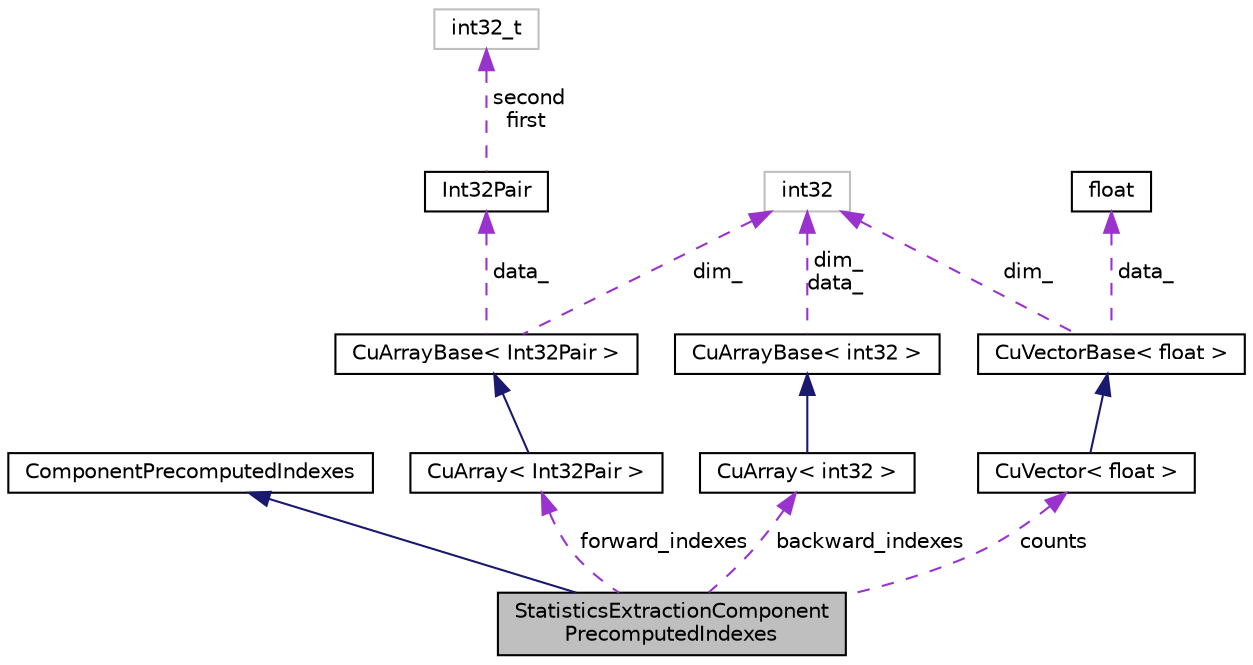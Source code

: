 digraph "StatisticsExtractionComponentPrecomputedIndexes"
{
  edge [fontname="Helvetica",fontsize="10",labelfontname="Helvetica",labelfontsize="10"];
  node [fontname="Helvetica",fontsize="10",shape=record];
  Node2 [label="StatisticsExtractionComponent\lPrecomputedIndexes",height=0.2,width=0.4,color="black", fillcolor="grey75", style="filled", fontcolor="black"];
  Node3 -> Node2 [dir="back",color="midnightblue",fontsize="10",style="solid",fontname="Helvetica"];
  Node3 [label="ComponentPrecomputedIndexes",height=0.2,width=0.4,color="black", fillcolor="white", style="filled",URL="$classkaldi_1_1nnet3_1_1ComponentPrecomputedIndexes.html"];
  Node4 -> Node2 [dir="back",color="darkorchid3",fontsize="10",style="dashed",label=" forward_indexes" ,fontname="Helvetica"];
  Node4 [label="CuArray\< Int32Pair \>",height=0.2,width=0.4,color="black", fillcolor="white", style="filled",URL="$classkaldi_1_1CuArray.html"];
  Node5 -> Node4 [dir="back",color="midnightblue",fontsize="10",style="solid",fontname="Helvetica"];
  Node5 [label="CuArrayBase\< Int32Pair \>",height=0.2,width=0.4,color="black", fillcolor="white", style="filled",URL="$classkaldi_1_1CuArrayBase.html"];
  Node6 -> Node5 [dir="back",color="darkorchid3",fontsize="10",style="dashed",label=" data_" ,fontname="Helvetica"];
  Node6 [label="Int32Pair",height=0.2,width=0.4,color="black", fillcolor="white", style="filled",URL="$structInt32Pair.html"];
  Node7 -> Node6 [dir="back",color="darkorchid3",fontsize="10",style="dashed",label=" second\nfirst" ,fontname="Helvetica"];
  Node7 [label="int32_t",height=0.2,width=0.4,color="grey75", fillcolor="white", style="filled"];
  Node8 -> Node5 [dir="back",color="darkorchid3",fontsize="10",style="dashed",label=" dim_" ,fontname="Helvetica"];
  Node8 [label="int32",height=0.2,width=0.4,color="grey75", fillcolor="white", style="filled"];
  Node9 -> Node2 [dir="back",color="darkorchid3",fontsize="10",style="dashed",label=" backward_indexes" ,fontname="Helvetica"];
  Node9 [label="CuArray\< int32 \>",height=0.2,width=0.4,color="black", fillcolor="white", style="filled",URL="$classkaldi_1_1CuArray.html"];
  Node10 -> Node9 [dir="back",color="midnightblue",fontsize="10",style="solid",fontname="Helvetica"];
  Node10 [label="CuArrayBase\< int32 \>",height=0.2,width=0.4,color="black", fillcolor="white", style="filled",URL="$classkaldi_1_1CuArrayBase.html"];
  Node8 -> Node10 [dir="back",color="darkorchid3",fontsize="10",style="dashed",label=" dim_\ndata_" ,fontname="Helvetica"];
  Node11 -> Node2 [dir="back",color="darkorchid3",fontsize="10",style="dashed",label=" counts" ,fontname="Helvetica"];
  Node11 [label="CuVector\< float \>",height=0.2,width=0.4,color="black", fillcolor="white", style="filled",URL="$classkaldi_1_1CuVector.html"];
  Node12 -> Node11 [dir="back",color="midnightblue",fontsize="10",style="solid",fontname="Helvetica"];
  Node12 [label="CuVectorBase\< float \>",height=0.2,width=0.4,color="black", fillcolor="white", style="filled",URL="$classkaldi_1_1CuVectorBase.html"];
  Node13 -> Node12 [dir="back",color="darkorchid3",fontsize="10",style="dashed",label=" data_" ,fontname="Helvetica"];
  Node13 [label="float",height=0.2,width=0.4,color="black", fillcolor="white", style="filled",URL="$classfloat.html"];
  Node8 -> Node12 [dir="back",color="darkorchid3",fontsize="10",style="dashed",label=" dim_" ,fontname="Helvetica"];
}
